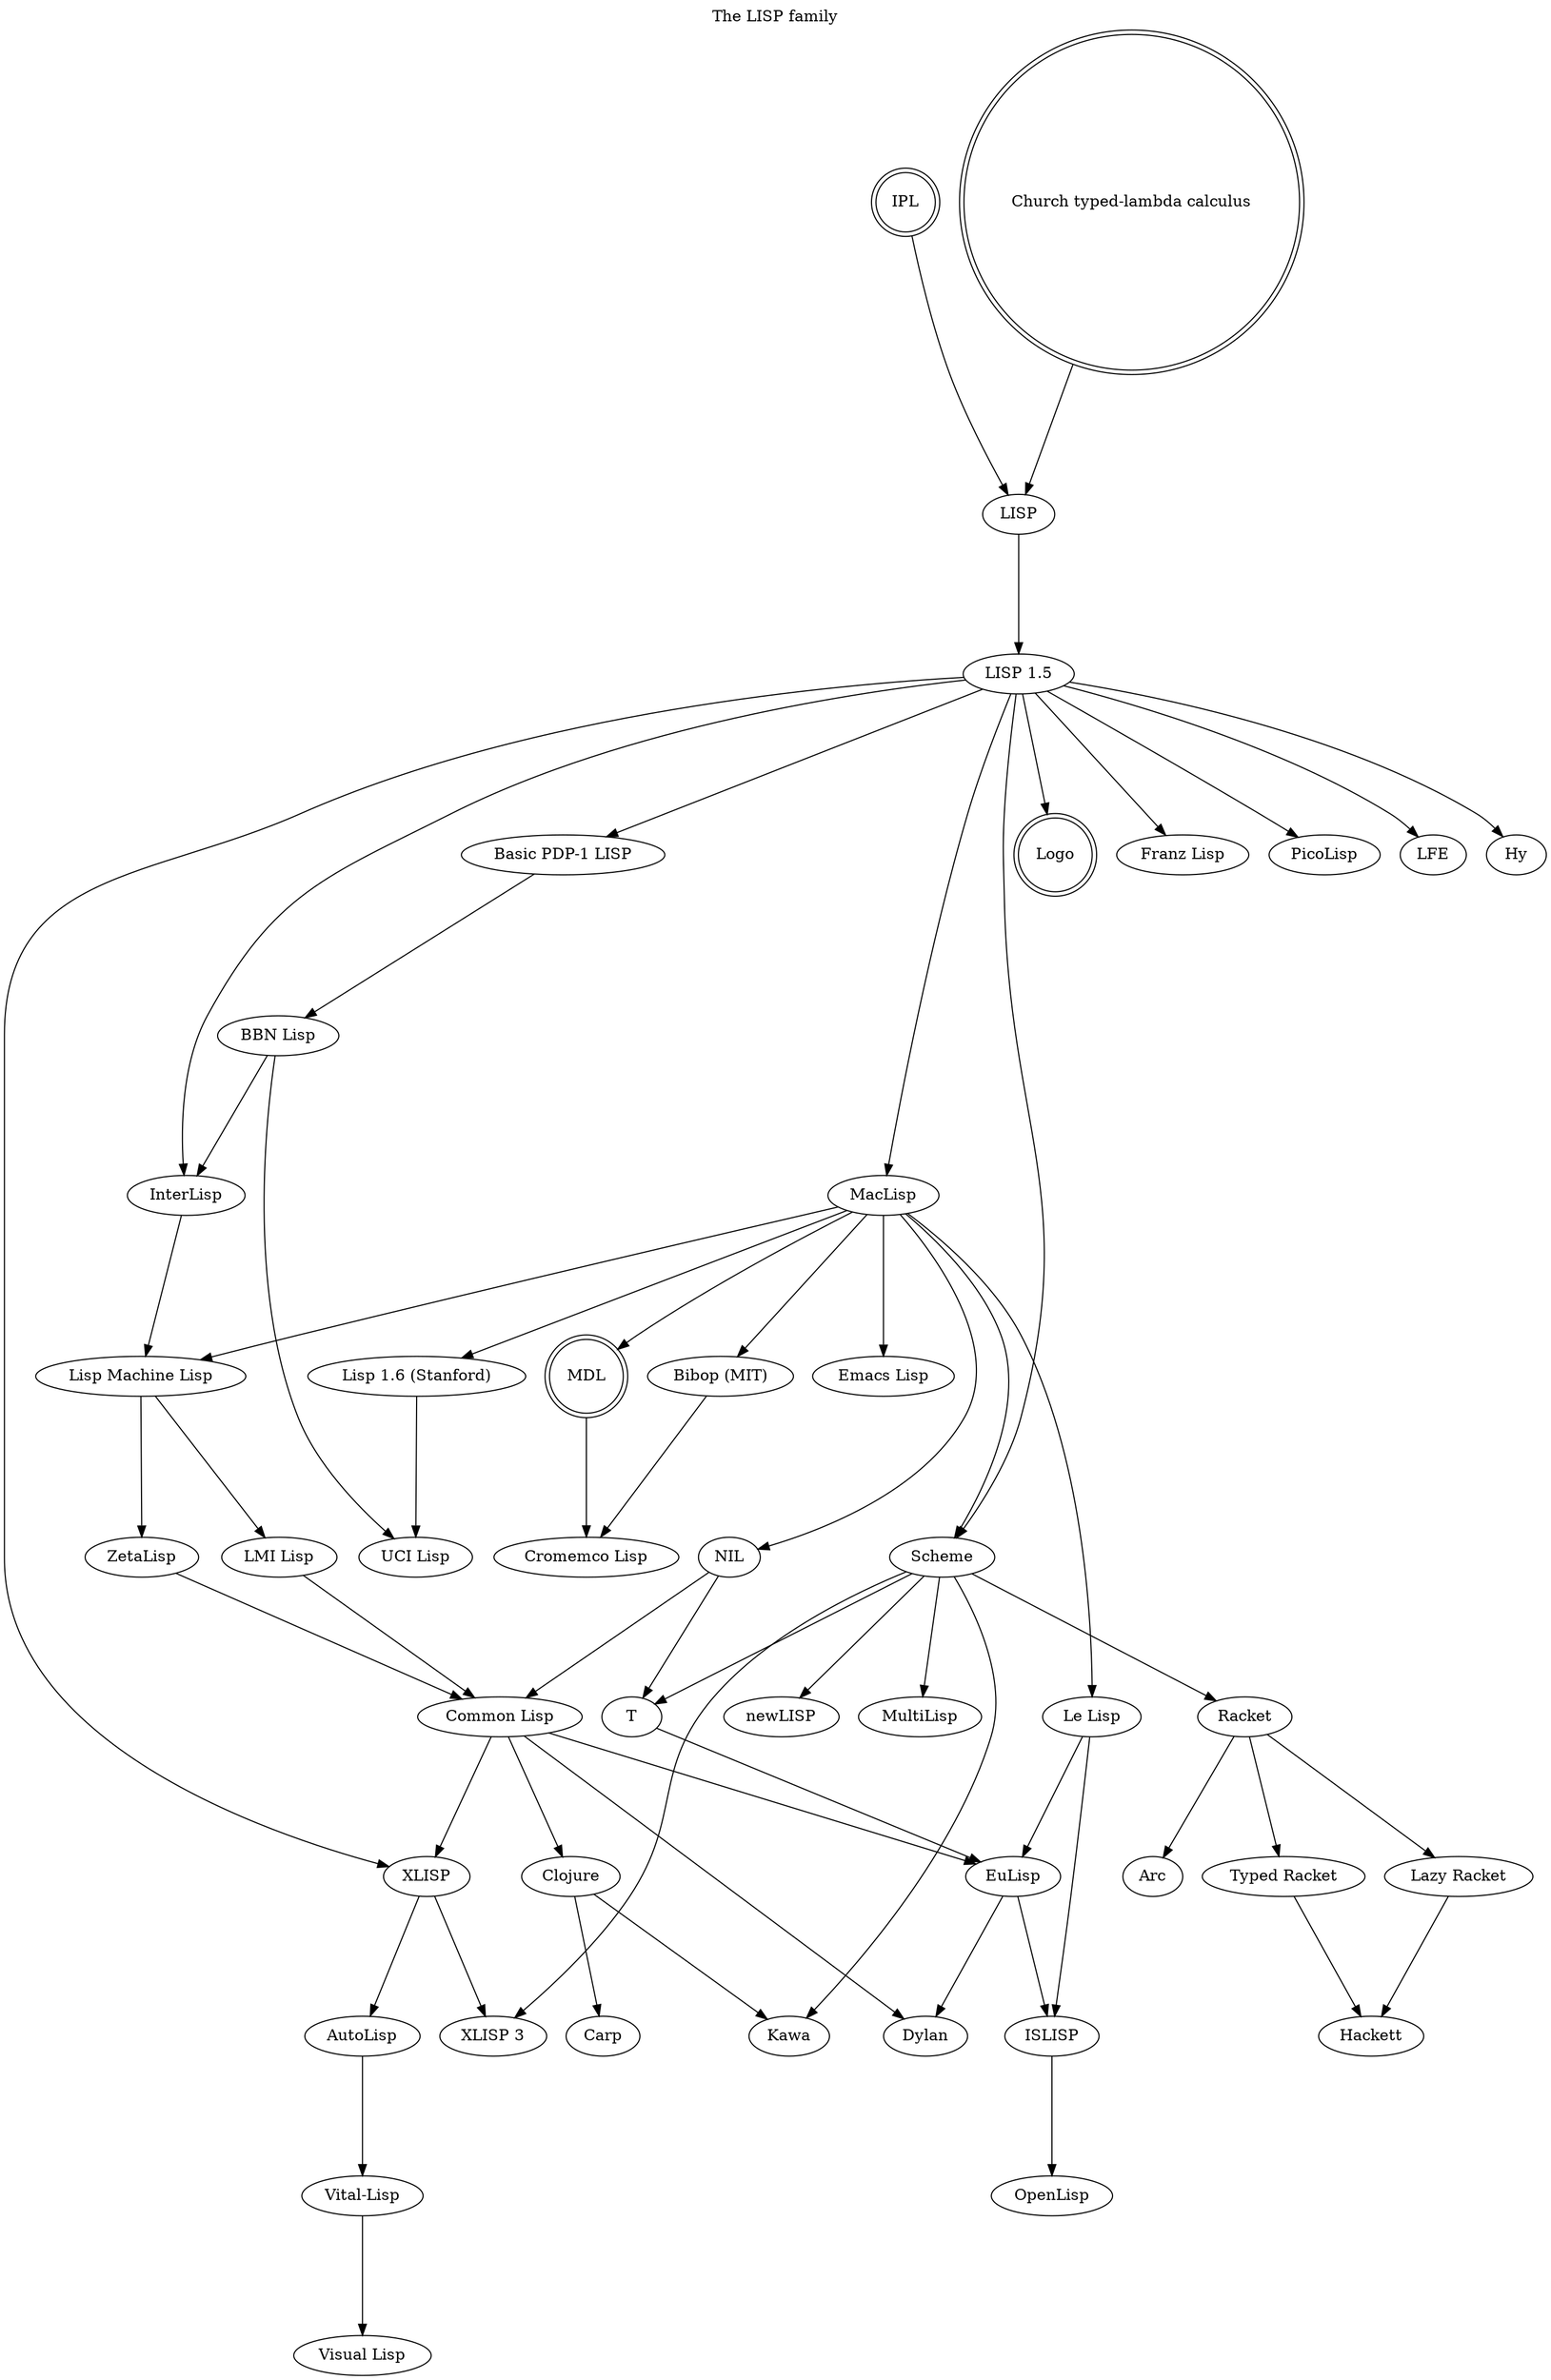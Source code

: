 # -*- graphviz-dot -*-
digraph FP
{
	graph[ranksep=1.5,
	      ratio="expand",
	      concentrate=false,
	      rank=new,
	      constraint=true,
	      label="The LISP family",
	      labelloc=t,
	      splines=true];

	// Entry and exit nodes from/into other languages are doublecircle formatted.
	// Any changes should render on http://www.webgraphviz.com

	"IPL" -> "LISP";
	"IPL" [shape = doublecircle];
	"Church typed-lambda calculus" -> "LISP";
	"Church typed-lambda calculus" [shape = doublecircle];	
	"LISP" -> "LISP 1.5";
	"LISP 1.5" -> "InterLisp";
	"LISP 1.5" -> "MacLisp";
	"LISP 1.5" -> "Basic PDP-1 LISP";
	"MacLisp" -> "Lisp Machine Lisp";
	"MacLisp" -> "Bibop (MIT)";
	"MacLisp" -> "Lisp 1.6 (Stanford)";
	"Lisp 1.6 (Stanford)" -> "UCI Lisp";
	"Basic PDP-1 LISP" -> "BBN Lisp";
	"BBN Lisp" -> "UCI Lisp";
	"BBN Lisp" -> "InterLisp";
	"InterLisp" -> "Lisp Machine Lisp";
	"Lisp Machine Lisp" -> "ZetaLisp";
	"Lisp Machine Lisp" -> "LMI Lisp";
	"ZetaLisp" -> "Common Lisp";
	"LMI Lisp" -> "Common Lisp";
	"MacLisp" -> "Scheme" -> "MultiLisp";
	"MacLisp" -> "MDL";
	"MDL" -> "Cromemco Lisp";
	"MDL" [shape = doublecircle];
	"Bibop (MIT)" -> "Cromemco Lisp";
	"LISP 1.5" -> "XLISP" -> "AutoLisp" -> "Vital-Lisp";
	"Vital-Lisp" -> "Visual Lisp";
	"Common Lisp" -> "XLISP" -> "XLISP 3";
	"Scheme" -> "XLISP 3";
	"MacLisp" -> "Emacs Lisp";
	"MacLisp" -> "NIL" -> "Common Lisp" -> "Dylan";
	"NIL" -> "T";
	"Scheme" -> "Kawa";
	"Common Lisp" -> "Clojure" -> "Kawa";
	"Scheme" -> "newLISP";
	"LISP 1.5" -> "Logo";
	"Logo" [shape = doublecircle];
	"LISP 1.5" -> "Franz Lisp";
	"LISP 1.5" -> "Scheme" -> "T";
	"LISP 1.5" -> "PicoLisp";
	"LISP 1.5" -> "LFE";
	"LISP 1.5" -> "Hy";
	"Scheme" -> "Racket" -> "Arc";
	"Racket" -> "Typed Racket" -> "Hackett";
	"Racket" -> "Lazy Racket" -> "Hackett";
	"Clojure" -> "Carp";
	"MacLisp" -> "Le Lisp" -> "EuLisp";
	"Le Lisp" -> "ISLISP";
	"Common Lisp" -> "EuLisp" -> "Dylan";
	"T" -> "EuLisp" -> "ISLISP" -> "OpenLisp";
}
